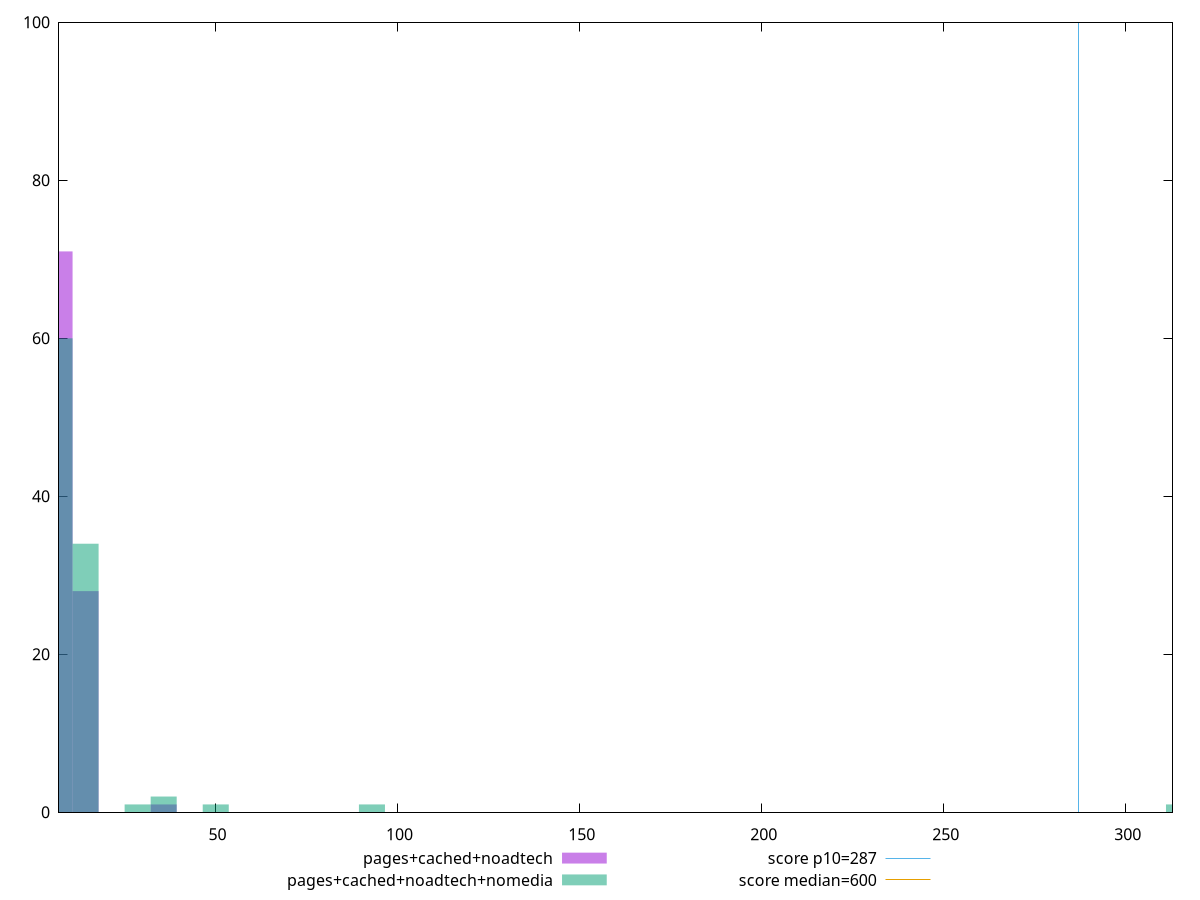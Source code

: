 reset

$pagesCachedNoadtech <<EOF
7.15015779143362 71
14.30031558286724 28
35.7507889571681 1
EOF

$pagesCachedNoadtechNomedia <<EOF
14.30031558286724 34
7.15015779143362 60
35.7507889571681 2
92.95205128863707 1
28.60063116573448 1
314.6069428230793 1
50.05110454003534 1
EOF

set key outside below
set boxwidth 7.15015779143362
set xrange [7:312.82235000000037]
set yrange [0:100]
set trange [0:100]
set style fill transparent solid 0.5 noborder

set parametric
set terminal svg size 640, 500 enhanced background rgb 'white'
set output "report_00026_2021-02-22T21:38:55.199Z/total-blocking-time/comparison/histogram/2_vs_3.svg"

plot $pagesCachedNoadtech title "pages+cached+noadtech" with boxes, \
     $pagesCachedNoadtechNomedia title "pages+cached+noadtech+nomedia" with boxes, \
     287,t title "score p10=287", \
     600,t title "score median=600"

reset
